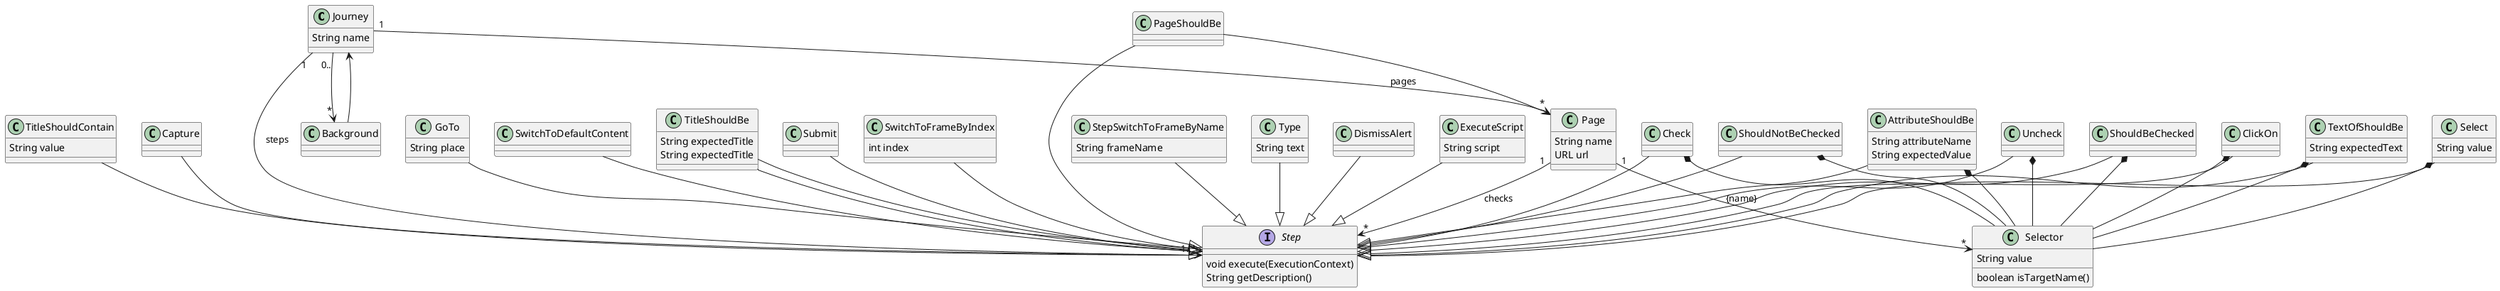 @startuml

Journey : String name
Journey "1" --> "*" Page : pages
Journey "1" --> "1..*" Step : steps
Journey "0.." --> "*" Background

Background --> Journey

Page : String name
Page : URL url
Page "1" -->  "*" Step: checks
Page "1" --> "*" Selector : {name}

interface Step

Step : void execute(ExecutionContext)
Step : String getDescription()

Check --|> Step
Check *-- Selector

ClickOn  --|> Step
ClickOn *-- Selector

DismissAlert --|> Step

ExecuteScript --|> Step
ExecuteScript : String script

GoTo --|> Step
GoTo : String place

Select --|> Step
Select *-- Selector
Select : String value

Submit --|> Step

SwitchToDefaultContent --|> Step

SwitchToFrameByIndex--|> Step
SwitchToFrameByIndex : int index

StepSwitchToFrameByName --|> Step
StepSwitchToFrameByName : String frameName

Type --|> Step
Type : String text

Uncheck --|> Step
Uncheck *-- Selector

AttributeShouldBe --|> Step
AttributeShouldBe : String attributeName
AttributeShouldBe : String expectedValue
AttributeShouldBe *-- Selector

Capture --|> Step

TitleShouldBe --|> Step
TitleShouldBe : String expectedTitle

PageShouldBe --|> Step
PageShouldBe --> Page

ShouldBeChecked --|> Step
ShouldBeChecked *-- Selector

ShouldNotBeChecked --|> Step
ShouldNotBeChecked *-- Selector

TextOfShouldBe --|> Step
TextOfShouldBe *-- Selector
TextOfShouldBe : String expectedText

TitleShouldBe --|> Step
TitleShouldBe : String expectedTitle

TitleShouldContain --|> Step
TitleShouldContain : String value

Selector : String value
Selector : boolean isTargetName()


@enduml
